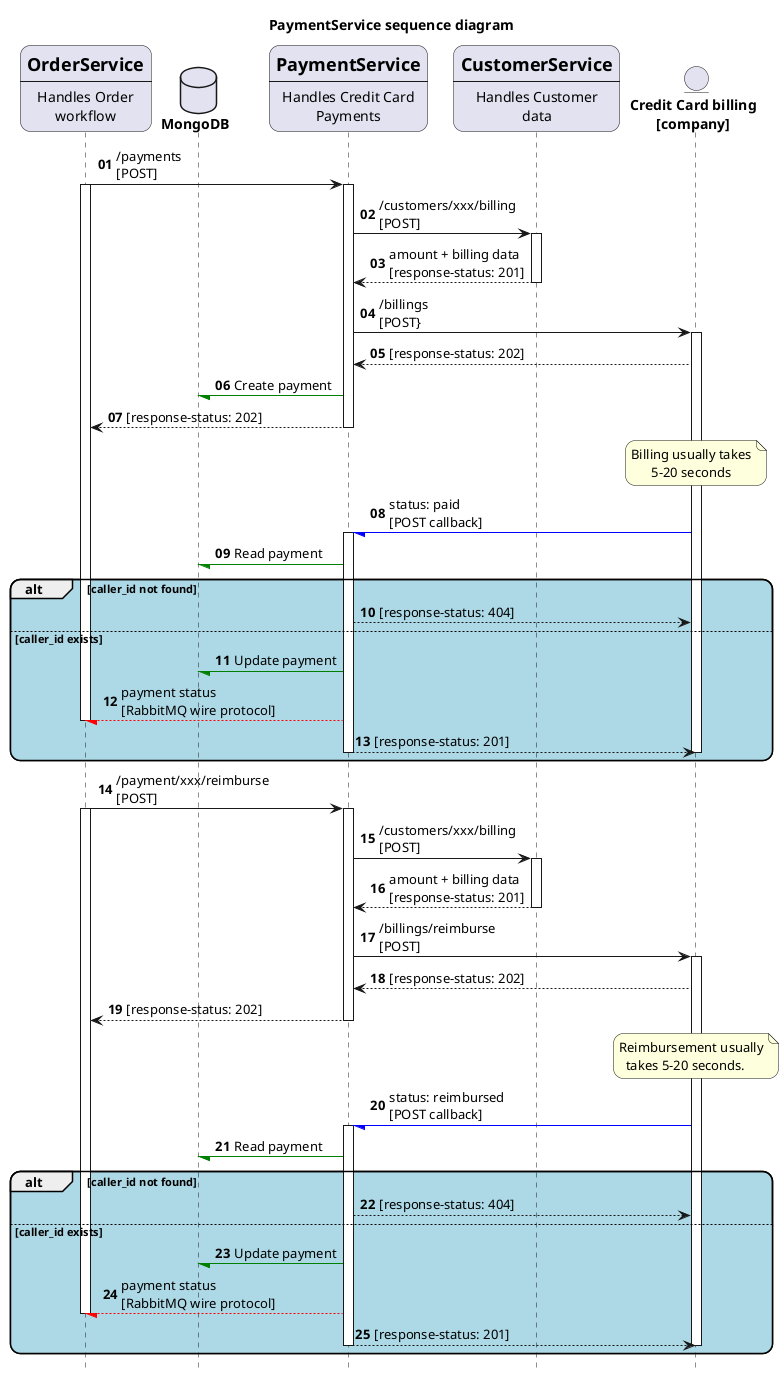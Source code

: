 @startuml

' documentation: https://plantuml.com/sequence-diagram

title PaymentService sequence diagram

hide footbox
autonumber "<B>00"
skinparam roundcorner 20

participant OS [
    =OrderService
    ----
    Handles Order
    workflow
]

database "<B>MongoDB</B>" as DB

participant PS [
    =PaymentService
    ----
    Handles Credit Card
    Payments
]

participant CS [
    =CustomerService
    ----
    Handles Customer
    data
]

entity "<B>Credit Card billing\n<B>[company]</B>" as CARD

OS -> PS: /payments\n[POST]
activate OS
activate PS
PS -> CS: /customers/xxx/billing\n[POST]
activate CS
CS --> PS: amount + billing data\n[response-status: 201]

deactivate CS
PS -> CARD: /billings\n[POST}
activate CARD
CARD --> PS: [response-status: 202]
PS -[#green]/ DB: Create payment
PS --> OS: [response-status: 202]
deactivate PS

note over CARD
Billing usually takes
      5-20 seconds
end note

CARD -[#blue]/ PS: status: paid\n[POST callback]
activate PS
PS -[#green]/ DB: Read payment

alt #LightBlue caller_id not found
    PS --> CARD: [response-status: 404]
else caller_id exists
    PS -[#green]/ DB: Update payment
    PS --[#red]/ OS: payment status\n[RabbitMQ wire protocol]
    deactivate OS
    PS --> CARD: [response-status: 201]
    deactivate CARD
    deactivate PS
end

OS -> PS: /payment/xxx/reimburse\n[POST]
activate OS
activate PS
PS -> CS: /customers/xxx/billing\n[POST]
activate CS
CS --> PS: amount + billing data\n[response-status: 201]
deactivate CS
PS -> CARD: /billings/reimburse\n[POST]
activate CARD
CARD --> PS: [response-status: 202]
PS --> OS: [response-status: 202]
deactivate PS

note over CARD
Reimbursement usually
  takes 5-20 seconds.
end note

CARD -[#blue]/ PS: status: reimbursed\n[POST callback]
activate PS
PS -[#green]/ DB: Read payment

alt #LightBlue caller_id not found
    PS --> CARD: [response-status: 404]
else caller_id exists
    PS -[#green]/ DB: Update payment
    PS --[#red]/ OS: payment status\n[RabbitMQ wire protocol]
    deactivate OS
    PS --> CARD: [response-status: 201]
    deactivate CARD
    deactivate PS
end

@enduml
